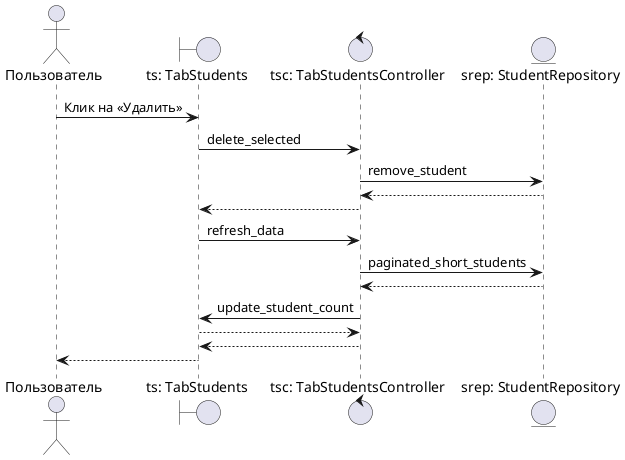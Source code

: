 @startuml

'https://plantuml.com/sequence-diagram

actor       Пользователь                        as user
boundary    "ts: TabStudents"                   as ts
control     "tsс: TabStudentsController"        as tsc
entity      "srep: StudentRepository"           as srep


user -> ts : Клик на <<Удалить>>
ts -> tsc : delete_selected
tsc -> srep : remove_student
srep --> tsc
tsc --> ts
ts -> tsc : refresh_data
tsc -> srep : paginated_short_students
srep --> tsc
tsc -> ts : update_student_count
ts --> tsc
tsc --> ts
ts --> user

@enduml